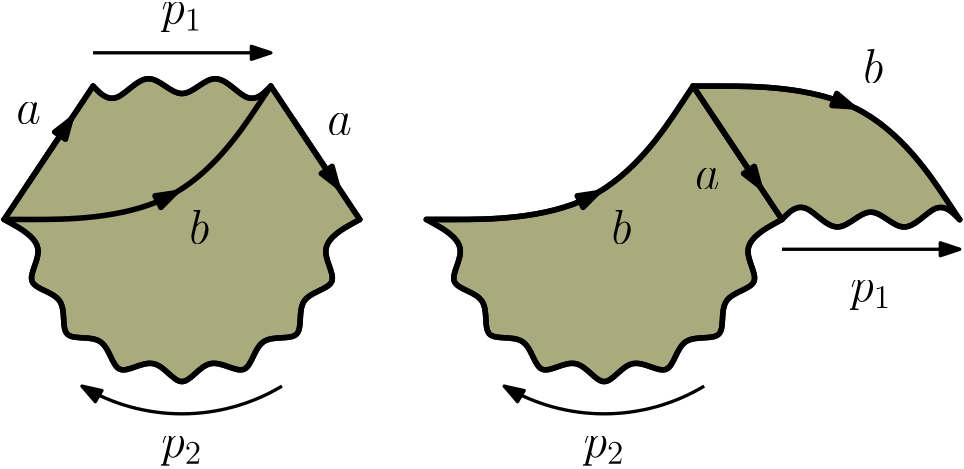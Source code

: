 <?xml version="1.0"?>
<!DOCTYPE ipe SYSTEM "ipe.dtd">
<ipe version="70107" creator="Ipe 7.1.8">
<info created="D:20140725150342" modified="D:20160228123542"/>
<ipestyle name="basic">
<symbol name="arrow/arc(spx)">
<path stroke="sym-stroke" fill="sym-stroke" pen="sym-pen">
0 0 m
-1 0.333 l
-1 -0.333 l
h
</path>
</symbol>
<symbol name="arrow/farc(spx)">
<path stroke="sym-stroke" fill="white" pen="sym-pen">
0 0 m
-1 0.333 l
-1 -0.333 l
h
</path>
</symbol>
<symbol name="mark/circle(sx)" transformations="translations">
<path fill="sym-stroke">
0.6 0 0 0.6 0 0 e
0.4 0 0 0.4 0 0 e
</path>
</symbol>
<symbol name="mark/disk(sx)" transformations="translations">
<path fill="sym-stroke">
0.6 0 0 0.6 0 0 e
</path>
</symbol>
<symbol name="mark/fdisk(sfx)" transformations="translations">
<group>
<path fill="sym-fill">
0.5 0 0 0.5 0 0 e
</path>
<path fill="sym-stroke" fillrule="eofill">
0.6 0 0 0.6 0 0 e
0.4 0 0 0.4 0 0 e
</path>
</group>
</symbol>
<symbol name="mark/box(sx)" transformations="translations">
<path fill="sym-stroke" fillrule="eofill">
-0.6 -0.6 m
0.6 -0.6 l
0.6 0.6 l
-0.6 0.6 l
h
-0.4 -0.4 m
0.4 -0.4 l
0.4 0.4 l
-0.4 0.4 l
h
</path>
</symbol>
<symbol name="mark/square(sx)" transformations="translations">
<path fill="sym-stroke">
-0.6 -0.6 m
0.6 -0.6 l
0.6 0.6 l
-0.6 0.6 l
h
</path>
</symbol>
<symbol name="mark/fsquare(sfx)" transformations="translations">
<group>
<path fill="sym-fill">
-0.5 -0.5 m
0.5 -0.5 l
0.5 0.5 l
-0.5 0.5 l
h
</path>
<path fill="sym-stroke" fillrule="eofill">
-0.6 -0.6 m
0.6 -0.6 l
0.6 0.6 l
-0.6 0.6 l
h
-0.4 -0.4 m
0.4 -0.4 l
0.4 0.4 l
-0.4 0.4 l
h
</path>
</group>
</symbol>
<symbol name="mark/cross(sx)" transformations="translations">
<group>
<path fill="sym-stroke">
-0.43 -0.57 m
0.57 0.43 l
0.43 0.57 l
-0.57 -0.43 l
h
</path>
<path fill="sym-stroke">
-0.43 0.57 m
0.57 -0.43 l
0.43 -0.57 l
-0.57 0.43 l
h
</path>
</group>
</symbol>
<symbol name="arrow/fnormal(spx)">
<path stroke="sym-stroke" fill="white" pen="sym-pen">
0 0 m
-1 0.333 l
-1 -0.333 l
h
</path>
</symbol>
<symbol name="arrow/pointed(spx)">
<path stroke="sym-stroke" fill="sym-stroke" pen="sym-pen">
0 0 m
-1 0.333 l
-0.8 0 l
-1 -0.333 l
h
</path>
</symbol>
<symbol name="arrow/fpointed(spx)">
<path stroke="sym-stroke" fill="white" pen="sym-pen">
0 0 m
-1 0.333 l
-0.8 0 l
-1 -0.333 l
h
</path>
</symbol>
<symbol name="arrow/linear(spx)">
<path stroke="sym-stroke" pen="sym-pen">
-1 0.333 m
0 0 l
-1 -0.333 l
</path>
</symbol>
<symbol name="arrow/fdouble(spx)">
<path stroke="sym-stroke" fill="white" pen="sym-pen">
0 0 m
-1 0.333 l
-1 -0.333 l
h
-1 0 m
-2 0.333 l
-2 -0.333 l
h
</path>
</symbol>
<symbol name="arrow/double(spx)">
<path stroke="sym-stroke" fill="sym-stroke" pen="sym-pen">
0 0 m
-1 0.333 l
-1 -0.333 l
h
-1 0 m
-2 0.333 l
-2 -0.333 l
h
</path>
</symbol>
<pen name="heavier" value="0.8"/>
<pen name="fat" value="1.2"/>
<pen name="ultrafat" value="2"/>
<symbolsize name="large" value="5"/>
<symbolsize name="small" value="2"/>
<symbolsize name="tiny" value="1.1"/>
<arrowsize name="large" value="10"/>
<arrowsize name="small" value="5"/>
<arrowsize name="tiny" value="3"/>
<color name="red" value="1 0 0"/>
<color name="green" value="0 1 0"/>
<color name="blue" value="0 0 1"/>
<color name="yellow" value="1 1 0"/>
<color name="orange" value="1 0.647 0"/>
<color name="gold" value="1 0.843 0"/>
<color name="purple" value="0.627 0.125 0.941"/>
<color name="gray" value="0.745"/>
<color name="brown" value="0.647 0.165 0.165"/>
<color name="navy" value="0 0 0.502"/>
<color name="pink" value="1 0.753 0.796"/>
<color name="seagreen" value="0.18 0.545 0.341"/>
<color name="turquoise" value="0.251 0.878 0.816"/>
<color name="violet" value="0.933 0.51 0.933"/>
<color name="darkblue" value="0 0 0.545"/>
<color name="darkcyan" value="0 0.545 0.545"/>
<color name="darkgray" value="0.663"/>
<color name="darkgreen" value="0 0.392 0"/>
<color name="darkmagenta" value="0.545 0 0.545"/>
<color name="darkorange" value="1 0.549 0"/>
<color name="darkred" value="0.545 0 0"/>
<color name="lightblue" value="0.678 0.847 0.902"/>
<color name="lightcyan" value="0.878 1 1"/>
<color name="lightgray" value="0.827"/>
<color name="lightgreen" value="0.565 0.933 0.565"/>
<color name="lightyellow" value="1 1 0.878"/>
<dashstyle name="dashed" value="[4] 0"/>
<dashstyle name="dotted" value="[1 3] 0"/>
<dashstyle name="dash dotted" value="[4 2 1 2] 0"/>
<dashstyle name="dash dot dotted" value="[4 2 1 2 1 2] 0"/>
<textsize name="large" value="\large"/>
<textsize name="small" value="\small"/>
<textsize name="tiny" value="\tiny"/>
<textsize name="Large" value="\Large"/>
<textsize name="LARGE" value="\LARGE"/>
<textsize name="huge" value="\huge"/>
<textsize name="Huge" value="\Huge"/>
<textsize name="footnote" value="\footnotesize"/>
<textstyle name="center" begin="\begin{center}" end="\end{center}"/>
<textstyle name="itemize" begin="\begin{itemize}" end="\end{itemize}"/>
<textstyle name="item" begin="\begin{itemize}\item{}" end="\end{itemize}"/>
<gridsize name="4 pts" value="4"/>
<gridsize name="8 pts (~3 mm)" value="8"/>
<gridsize name="16 pts (~6 mm)" value="16"/>
<gridsize name="32 pts (~12 mm)" value="32"/>
<gridsize name="10 pts (~3.5 mm)" value="10"/>
<gridsize name="20 pts (~7 mm)" value="20"/>
<gridsize name="14 pts (~5 mm)" value="14"/>
<gridsize name="28 pts (~10 mm)" value="28"/>
<gridsize name="56 pts (~20 mm)" value="56"/>
<anglesize name="90 deg" value="90"/>
<anglesize name="60 deg" value="60"/>
<anglesize name="45 deg" value="45"/>
<anglesize name="30 deg" value="30"/>
<anglesize name="22.5 deg" value="22.5"/>
<tiling name="falling" angle="-60" step="4" width="1"/>
<tiling name="rising" angle="30" step="4" width="1"/>
</ipestyle>
<page>
<layer name="alpha"/>
<view layers="alpha" active="alpha"/>
<path layer="alpha" stroke="black" fill="0.667 0.667 0.498" pen="ultrafat" cap="1">
64 624
64 624
64 624
72 616
84 632
96 616
108 632
120 616
128 624
128 624
128 624
160 576
160 576
160 576
143.078 566.636
155.128 551.508
135.911 549.333
141.255 530.745
122.667 536.089
120.492 516.872
105.364 528.922
96 512
86.6357 528.922
71.5083 516.872
69.3326 536.089
50.7452 530.745
56.0895 549.333
36.8717 551.508
48.9223 566.636
32 576
32 576
32 576 u
</path>
<text matrix="1 0 0 1 -251.678 -1.4032" transformations="translations" pos="400 608" stroke="black" type="label" width="8.849" height="7.412" depth="0" valign="baseline" size="LARGE">$a$</text>
<path stroke="black" pen="ultrafat" cap="1">
32 576 m
48.9223 566.636
36.8717 551.508
56.0895 549.333
50.7452 530.745
69.3326 536.089
71.5083 516.872
86.6357 528.922
96 512
105.364 528.922
120.492 516.872
122.667 536.089
141.255 530.745
135.911 549.333
155.128 551.508
143.078 566.636
160 576 s
</path>
<path stroke="black" pen="ultrafat" cap="1">
64 624 m
32 576 l
</path>
<path stroke="black" pen="ultrafat" cap="1">
128 624 m
160 576 l
</path>
<text matrix="1 0 0 1 -363.678 2.5968" transformations="translations" pos="400 608" stroke="black" type="label" width="8.849" height="7.412" depth="0" valign="baseline" size="LARGE">$a$</text>
<path stroke="black" pen="ultrafat" cap="1" arrow="normal/normal">
40 588 m
56 612 l
</path>
<path stroke="black" pen="ultrafat" cap="1" arrow="normal/normal">
136 612 m
152 588 l
</path>
<path stroke="black" pen="ultrafat" cap="1">
64 624 m
72 616
84 632
96 616
108 632
120 616
128 624 s
</path>
<path stroke="black" pen="ultrafat" cap="1">
32 576 m
96 576
128 624 s
</path>
<path stroke="black" fill="0.667 0.667 0.498" pen="ultrafat" cap="1">
248 576
280 624
280 624
280 624
344 623.968
375.976 575.952
375.976 575.952
375.976 575.952
367.98 583.956
355.972 567.962
343.98 583.968
331.972 567.974
319.98 583.98
312 576
312 576
312 576
295.078 566.636
307.128 551.508
287.911 549.333
293.255 530.745
274.667 536.089
272.492 516.872
257.364 528.922
248 512
238.636 528.922
223.508 516.872
221.333 536.089
202.745 530.745
208.089 549.333
188.872 551.508
200.922 566.636
184 576
184 576
184 576 u
</path>
<text matrix="1 0 0 1 -119.286 -21.0112" transformations="translations" pos="400 608" stroke="black" type="label" width="8.849" height="7.412" depth="0" valign="baseline" size="LARGE">$a$</text>
<path matrix="1 0 0 1 152 0" stroke="black" pen="ultrafat" cap="1">
32 576 m
48.9223 566.636
36.8717 551.508
56.0895 549.333
50.7452 530.745
69.3326 536.089
71.5083 516.872
86.6357 528.922
96 512
105.364 528.922
120.492 516.872
122.667 536.089
141.255 530.745
135.911 549.333
155.128 551.508
143.078 566.636
160 576 s
</path>
<path matrix="1 0 0 1 152 0" stroke="black" pen="ultrafat" cap="1">
128 624 m
160 576 l
</path>
<path stroke="black" pen="ultrafat" cap="1" arrow="normal/normal">
288 612 m
304 588 l
</path>
<path matrix="1 0 0 1 152 0" stroke="black" pen="ultrafat" cap="1">
32 576 m
96 576
128 624 s
</path>
<path matrix="1 -0.00049795 -0.00049795 -1 248.287 1200.02" stroke="black" pen="ultrafat" cap="1">
64 624 m
32 576 l
</path>
<path matrix="1 -0.00049795 -0.00049795 -1 248.287 1200.02" stroke="black" pen="ultrafat" cap="1">
64 624 m
72 616
84 632
96 616
108 632
120 616
128 624 s
</path>
<path matrix="1 -0.00049795 -0.00049795 -1 248.287 1200.02" stroke="black" pen="ultrafat" cap="1">
32 576 m
96 576
128 624 s
</path>
<path stroke="black" pen="ultrafat" arrow="normal/normal">
88.2573 582.872 m
93.6035 585.589 l
</path>
<path matrix="1 0 0 1 152 0" stroke="black" pen="ultrafat" arrow="normal/normal">
88.2573 582.872 m
93.6035 585.589 l
</path>
<path matrix="0.379437 0.925218 0.925218 -0.379437 -371.31 553.888" stroke="black" pen="ultrafat" arrow="normal/normal">
326.863 625.544 m
326.917 631.901 l
</path>
<text matrix="1 0 0 1 -301.368 -40.6964" transformations="translations" pos="400 608" stroke="black" type="label" width="7.167" height="11.955" depth="0" valign="baseline" size="LARGE">$b$</text>
<text matrix="1 0 0 1 -149.368 -40.6964" transformations="translations" pos="400 608" stroke="black" type="label" width="7.167" height="11.955" depth="0" valign="baseline" size="LARGE">$b$</text>
<text matrix="1 0 0 1 -58.7691 17.1436" transformations="translations" pos="400 608" stroke="black" type="label" width="7.167" height="11.955" depth="0" valign="baseline" size="LARGE">$b$</text>
<path stroke="black" pen="fat" arrow="normal/normal">
132 516 m
69.9714 0 0 -69.9714 96 576 60 516 a
</path>
<text matrix="1 0 0 1 -311.406 -117.403" transformations="translations" pos="400 608" stroke="black" type="label" width="14.811" height="7.41" depth="3.35" valign="baseline" size="LARGE">$p_2$</text>
<path stroke="black" pen="fat" arrow="normal/normal">
284 516 m
69.9714 0 0 -69.9714 248 576 212 516 a
</path>
<text matrix="1 0 0 1 -159.406 -117.403" transformations="translations" pos="400 608" stroke="black" type="label" width="14.811" height="7.41" depth="3.35" valign="baseline" size="LARGE">$p_2$</text>
<path stroke="black" pen="fat" arrow="normal/normal">
64 636 m
128 636 l
</path>
<text matrix="1 0 0 1 -311.406 38.5968" transformations="translations" pos="400 608" stroke="black" type="label" width="14.811" height="7.41" depth="3.35" valign="baseline" size="LARGE">$p_1$</text>
<path matrix="-1 0 0 -1 440 1201.27" stroke="black" pen="fat" rarrow="normal/normal">
64 636 m
128 636 l
</path>
<text matrix="-1 0 0 -1 736.595 1154.67" transformations="translations" pos="400 608" stroke="black" type="label" width="14.811" height="7.41" depth="3.35" valign="baseline" size="LARGE">$p_1$</text>
</page>
</ipe>
